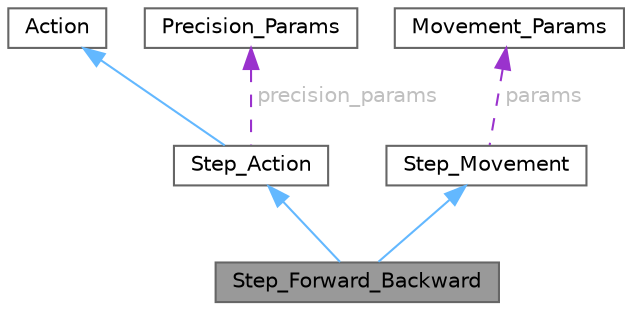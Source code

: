 digraph "Step_Forward_Backward"
{
 // LATEX_PDF_SIZE
  bgcolor="transparent";
  edge [fontname=Helvetica,fontsize=10,labelfontname=Helvetica,labelfontsize=10];
  node [fontname=Helvetica,fontsize=10,shape=box,height=0.2,width=0.4];
  Node1 [id="Node000001",label="Step_Forward_Backward",height=0.2,width=0.4,color="gray40", fillcolor="grey60", style="filled", fontcolor="black",tooltip=" "];
  Node2 -> Node1 [id="edge6_Node000001_Node000002",dir="back",color="steelblue1",style="solid",tooltip=" "];
  Node2 [id="Node000002",label="Step_Action",height=0.2,width=0.4,color="gray40", fillcolor="white", style="filled",URL="$class_step___action.html",tooltip=" "];
  Node3 -> Node2 [id="edge7_Node000002_Node000003",dir="back",color="steelblue1",style="solid",tooltip=" "];
  Node3 [id="Node000003",label="Action",height=0.2,width=0.4,color="gray40", fillcolor="white", style="filled",URL="$class_action.html",tooltip=" "];
  Node4 -> Node2 [id="edge8_Node000002_Node000004",dir="back",color="darkorchid3",style="dashed",tooltip=" ",label=" precision_params",fontcolor="grey" ];
  Node4 [id="Node000004",label="Precision_Params",height=0.2,width=0.4,color="gray40", fillcolor="white", style="filled",URL="$struct_precision___params.html",tooltip=" "];
  Node5 -> Node1 [id="edge9_Node000001_Node000005",dir="back",color="steelblue1",style="solid",tooltip=" "];
  Node5 [id="Node000005",label="Step_Movement",height=0.2,width=0.4,color="gray40", fillcolor="white", style="filled",URL="$class_step___movement.html",tooltip=" "];
  Node6 -> Node5 [id="edge10_Node000005_Node000006",dir="back",color="darkorchid3",style="dashed",tooltip=" ",label=" params",fontcolor="grey" ];
  Node6 [id="Node000006",label="Movement_Params",height=0.2,width=0.4,color="gray40", fillcolor="white", style="filled",URL="$struct_movement___params.html",tooltip=" "];
}
